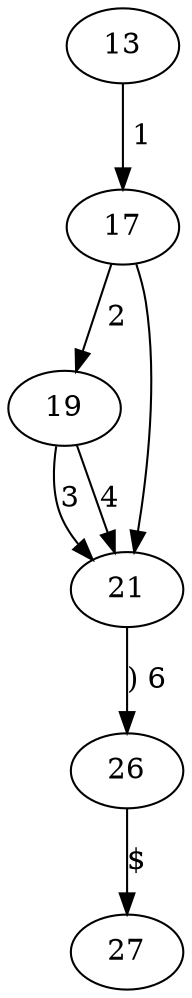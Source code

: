 digraph G {
13->17 [ label = " 1 " ]
17->19 [ label = " 2 " ]
17->21 [ label = "" ]
19->21 [ label = "3" ]
19->21 [ label = "4" ]
21->26 [ label = ") 6 " ]
26->27 [ label = "$" ]
}
